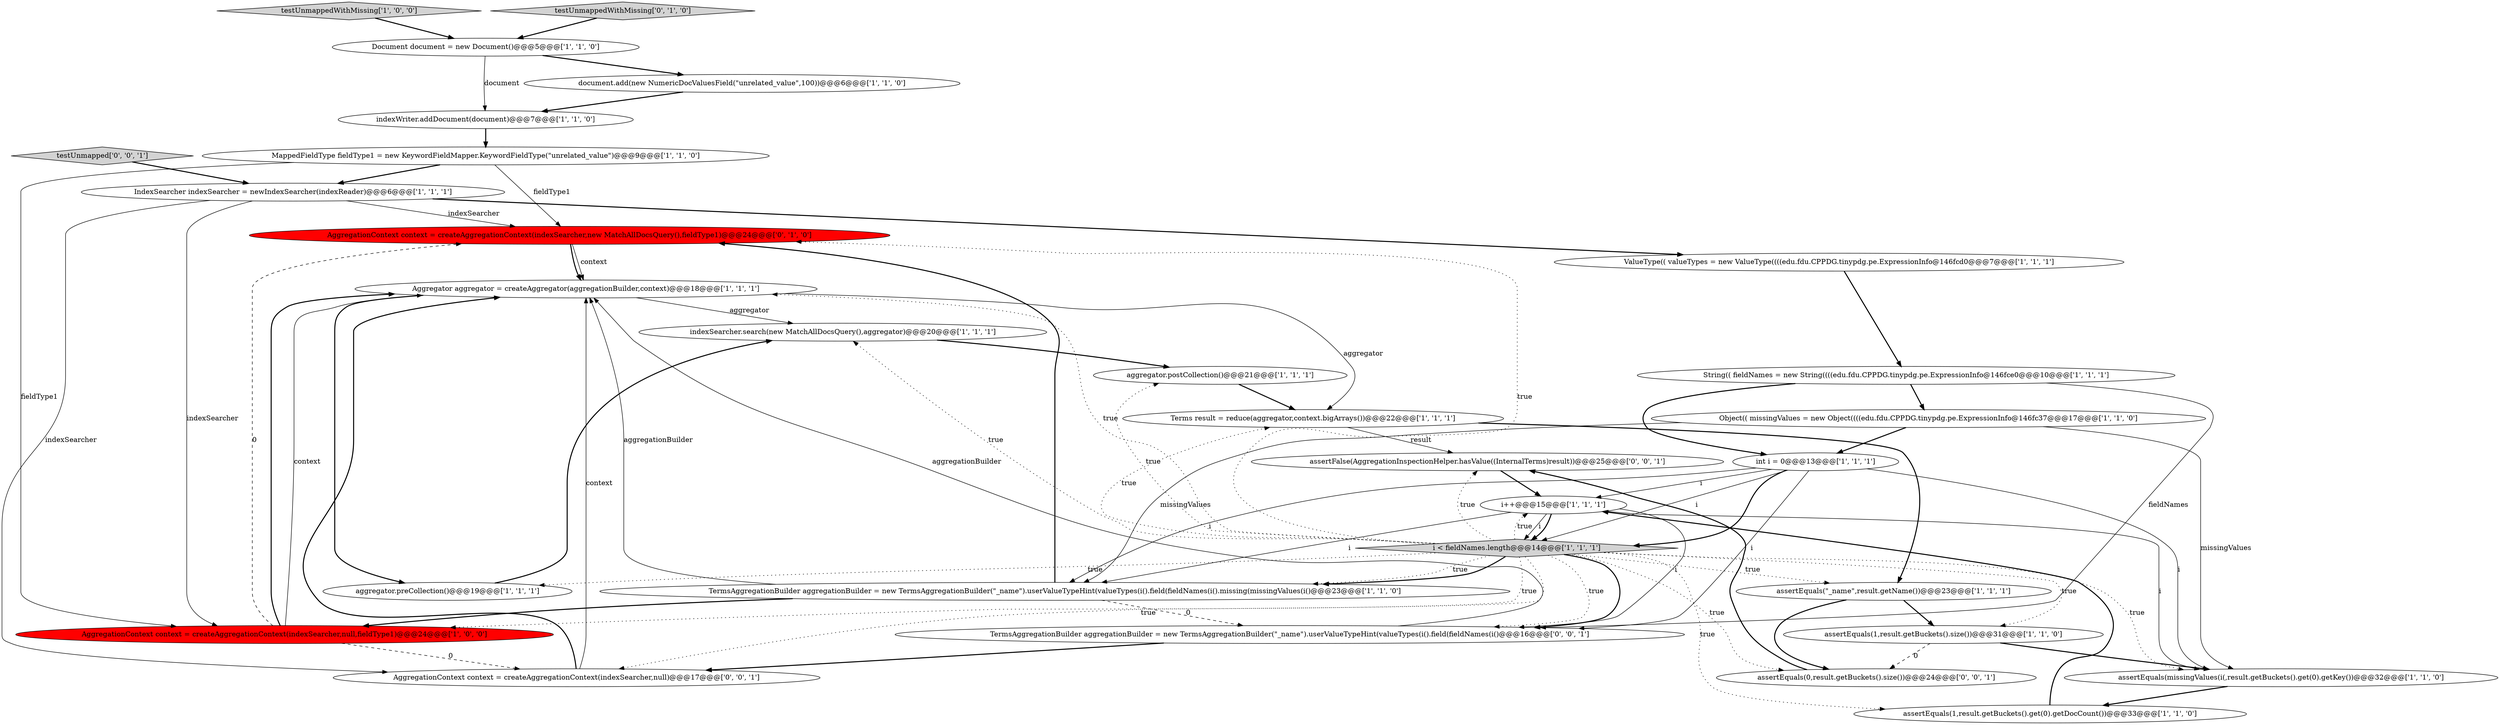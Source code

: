digraph {
5 [style = filled, label = "Document document = new Document()@@@5@@@['1', '1', '0']", fillcolor = white, shape = ellipse image = "AAA0AAABBB1BBB"];
24 [style = filled, label = "AggregationContext context = createAggregationContext(indexSearcher,new MatchAllDocsQuery(),fieldType1)@@@24@@@['0', '1', '0']", fillcolor = red, shape = ellipse image = "AAA1AAABBB2BBB"];
10 [style = filled, label = "i++@@@15@@@['1', '1', '1']", fillcolor = white, shape = ellipse image = "AAA0AAABBB1BBB"];
26 [style = filled, label = "assertFalse(AggregationInspectionHelper.hasValue((InternalTerms)result))@@@25@@@['0', '0', '1']", fillcolor = white, shape = ellipse image = "AAA0AAABBB3BBB"];
13 [style = filled, label = "ValueType(( valueTypes = new ValueType((((edu.fdu.CPPDG.tinypdg.pe.ExpressionInfo@146fcd0@@@7@@@['1', '1', '1']", fillcolor = white, shape = ellipse image = "AAA0AAABBB1BBB"];
14 [style = filled, label = "AggregationContext context = createAggregationContext(indexSearcher,null,fieldType1)@@@24@@@['1', '0', '0']", fillcolor = red, shape = ellipse image = "AAA1AAABBB1BBB"];
8 [style = filled, label = "testUnmappedWithMissing['1', '0', '0']", fillcolor = lightgray, shape = diamond image = "AAA0AAABBB1BBB"];
27 [style = filled, label = "assertEquals(0,result.getBuckets().size())@@@24@@@['0', '0', '1']", fillcolor = white, shape = ellipse image = "AAA0AAABBB3BBB"];
17 [style = filled, label = "indexSearcher.search(new MatchAllDocsQuery(),aggregator)@@@20@@@['1', '1', '1']", fillcolor = white, shape = ellipse image = "AAA0AAABBB1BBB"];
0 [style = filled, label = "indexWriter.addDocument(document)@@@7@@@['1', '1', '0']", fillcolor = white, shape = ellipse image = "AAA0AAABBB1BBB"];
2 [style = filled, label = "assertEquals(missingValues(i(,result.getBuckets().get(0).getKey())@@@32@@@['1', '1', '0']", fillcolor = white, shape = ellipse image = "AAA0AAABBB1BBB"];
12 [style = filled, label = "TermsAggregationBuilder aggregationBuilder = new TermsAggregationBuilder(\"_name\").userValueTypeHint(valueTypes(i().field(fieldNames(i().missing(missingValues(i()@@@23@@@['1', '1', '0']", fillcolor = white, shape = ellipse image = "AAA0AAABBB1BBB"];
3 [style = filled, label = "IndexSearcher indexSearcher = newIndexSearcher(indexReader)@@@6@@@['1', '1', '1']", fillcolor = white, shape = ellipse image = "AAA0AAABBB1BBB"];
11 [style = filled, label = "aggregator.preCollection()@@@19@@@['1', '1', '1']", fillcolor = white, shape = ellipse image = "AAA0AAABBB1BBB"];
18 [style = filled, label = "assertEquals(1,result.getBuckets().get(0).getDocCount())@@@33@@@['1', '1', '0']", fillcolor = white, shape = ellipse image = "AAA0AAABBB1BBB"];
7 [style = filled, label = "assertEquals(\"_name\",result.getName())@@@23@@@['1', '1', '1']", fillcolor = white, shape = ellipse image = "AAA0AAABBB1BBB"];
28 [style = filled, label = "AggregationContext context = createAggregationContext(indexSearcher,null)@@@17@@@['0', '0', '1']", fillcolor = white, shape = ellipse image = "AAA0AAABBB3BBB"];
15 [style = filled, label = "Object(( missingValues = new Object((((edu.fdu.CPPDG.tinypdg.pe.ExpressionInfo@146fc37@@@17@@@['1', '1', '0']", fillcolor = white, shape = ellipse image = "AAA0AAABBB1BBB"];
21 [style = filled, label = "document.add(new NumericDocValuesField(\"unrelated_value\",100))@@@6@@@['1', '1', '0']", fillcolor = white, shape = ellipse image = "AAA0AAABBB1BBB"];
1 [style = filled, label = "assertEquals(1,result.getBuckets().size())@@@31@@@['1', '1', '0']", fillcolor = white, shape = ellipse image = "AAA0AAABBB1BBB"];
4 [style = filled, label = "i < fieldNames.length@@@14@@@['1', '1', '1']", fillcolor = lightgray, shape = diamond image = "AAA0AAABBB1BBB"];
6 [style = filled, label = "aggregator.postCollection()@@@21@@@['1', '1', '1']", fillcolor = white, shape = ellipse image = "AAA0AAABBB1BBB"];
23 [style = filled, label = "testUnmappedWithMissing['0', '1', '0']", fillcolor = lightgray, shape = diamond image = "AAA0AAABBB2BBB"];
25 [style = filled, label = "testUnmapped['0', '0', '1']", fillcolor = lightgray, shape = diamond image = "AAA0AAABBB3BBB"];
19 [style = filled, label = "Aggregator aggregator = createAggregator(aggregationBuilder,context)@@@18@@@['1', '1', '1']", fillcolor = white, shape = ellipse image = "AAA0AAABBB1BBB"];
20 [style = filled, label = "int i = 0@@@13@@@['1', '1', '1']", fillcolor = white, shape = ellipse image = "AAA0AAABBB1BBB"];
29 [style = filled, label = "TermsAggregationBuilder aggregationBuilder = new TermsAggregationBuilder(\"_name\").userValueTypeHint(valueTypes(i().field(fieldNames(i()@@@16@@@['0', '0', '1']", fillcolor = white, shape = ellipse image = "AAA0AAABBB3BBB"];
22 [style = filled, label = "MappedFieldType fieldType1 = new KeywordFieldMapper.KeywordFieldType(\"unrelated_value\")@@@9@@@['1', '1', '0']", fillcolor = white, shape = ellipse image = "AAA0AAABBB1BBB"];
9 [style = filled, label = "Terms result = reduce(aggregator,context.bigArrays())@@@22@@@['1', '1', '1']", fillcolor = white, shape = ellipse image = "AAA0AAABBB1BBB"];
16 [style = filled, label = "String(( fieldNames = new String((((edu.fdu.CPPDG.tinypdg.pe.ExpressionInfo@146fce0@@@10@@@['1', '1', '1']", fillcolor = white, shape = ellipse image = "AAA0AAABBB1BBB"];
4->6 [style = dotted, label="true"];
14->24 [style = dashed, label="0"];
16->15 [style = bold, label=""];
4->18 [style = dotted, label="true"];
10->12 [style = solid, label="i"];
7->1 [style = bold, label=""];
24->19 [style = bold, label=""];
22->14 [style = solid, label="fieldType1"];
23->5 [style = bold, label=""];
19->17 [style = solid, label="aggregator"];
21->0 [style = bold, label=""];
17->6 [style = bold, label=""];
26->10 [style = bold, label=""];
4->10 [style = dotted, label="true"];
4->1 [style = dotted, label="true"];
14->28 [style = dashed, label="0"];
20->10 [style = solid, label="i"];
1->27 [style = dashed, label="0"];
9->26 [style = solid, label="result"];
15->12 [style = solid, label="missingValues"];
25->3 [style = bold, label=""];
10->2 [style = solid, label="i"];
4->11 [style = dotted, label="true"];
15->2 [style = solid, label="missingValues"];
24->19 [style = solid, label="context"];
2->18 [style = bold, label=""];
14->19 [style = bold, label=""];
19->11 [style = bold, label=""];
29->19 [style = solid, label="aggregationBuilder"];
4->29 [style = bold, label=""];
14->19 [style = solid, label="context"];
10->4 [style = solid, label="i"];
4->7 [style = dotted, label="true"];
12->24 [style = bold, label=""];
4->14 [style = dotted, label="true"];
9->7 [style = bold, label=""];
22->24 [style = solid, label="fieldType1"];
20->29 [style = solid, label="i"];
13->16 [style = bold, label=""];
12->19 [style = solid, label="aggregationBuilder"];
20->4 [style = bold, label=""];
4->28 [style = dotted, label="true"];
29->28 [style = bold, label=""];
4->29 [style = dotted, label="true"];
22->3 [style = bold, label=""];
5->21 [style = bold, label=""];
16->29 [style = solid, label="fieldNames"];
20->2 [style = solid, label="i"];
18->10 [style = bold, label=""];
8->5 [style = bold, label=""];
3->24 [style = solid, label="indexSearcher"];
15->20 [style = bold, label=""];
0->22 [style = bold, label=""];
19->9 [style = solid, label="aggregator"];
10->29 [style = solid, label="i"];
12->14 [style = bold, label=""];
28->19 [style = bold, label=""];
4->27 [style = dotted, label="true"];
10->4 [style = bold, label=""];
3->13 [style = bold, label=""];
4->12 [style = bold, label=""];
7->27 [style = bold, label=""];
11->17 [style = bold, label=""];
20->12 [style = solid, label="i"];
12->29 [style = dashed, label="0"];
1->2 [style = bold, label=""];
20->4 [style = solid, label="i"];
4->24 [style = dotted, label="true"];
3->14 [style = solid, label="indexSearcher"];
6->9 [style = bold, label=""];
3->28 [style = solid, label="indexSearcher"];
28->19 [style = solid, label="context"];
4->12 [style = dotted, label="true"];
16->20 [style = bold, label=""];
4->17 [style = dotted, label="true"];
4->9 [style = dotted, label="true"];
4->2 [style = dotted, label="true"];
4->26 [style = dotted, label="true"];
4->19 [style = dotted, label="true"];
27->26 [style = bold, label=""];
5->0 [style = solid, label="document"];
}
